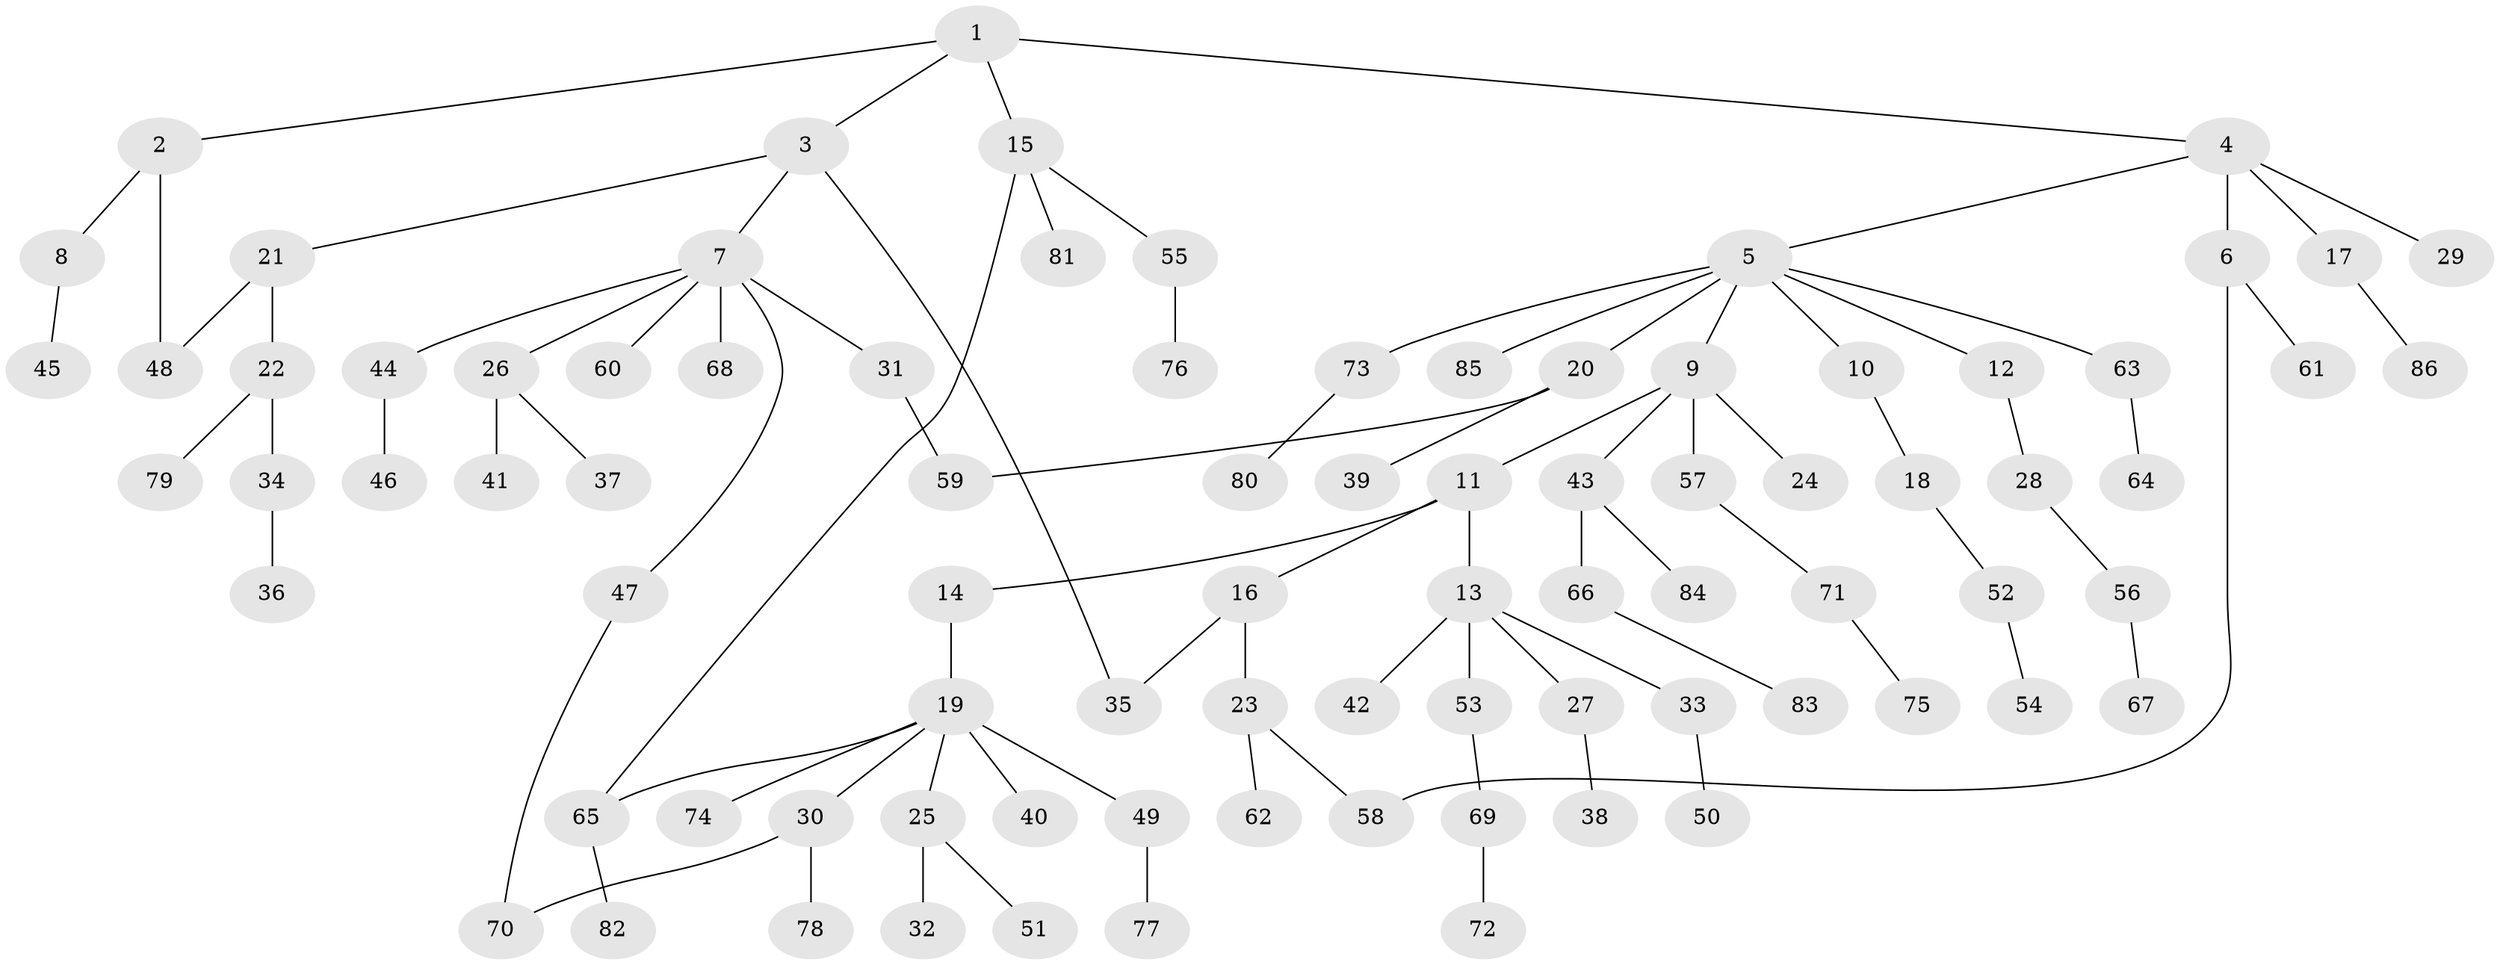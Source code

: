 // Generated by graph-tools (version 1.1) at 2025/10/02/27/25 16:10:51]
// undirected, 86 vertices, 91 edges
graph export_dot {
graph [start="1"]
  node [color=gray90,style=filled];
  1;
  2;
  3;
  4;
  5;
  6;
  7;
  8;
  9;
  10;
  11;
  12;
  13;
  14;
  15;
  16;
  17;
  18;
  19;
  20;
  21;
  22;
  23;
  24;
  25;
  26;
  27;
  28;
  29;
  30;
  31;
  32;
  33;
  34;
  35;
  36;
  37;
  38;
  39;
  40;
  41;
  42;
  43;
  44;
  45;
  46;
  47;
  48;
  49;
  50;
  51;
  52;
  53;
  54;
  55;
  56;
  57;
  58;
  59;
  60;
  61;
  62;
  63;
  64;
  65;
  66;
  67;
  68;
  69;
  70;
  71;
  72;
  73;
  74;
  75;
  76;
  77;
  78;
  79;
  80;
  81;
  82;
  83;
  84;
  85;
  86;
  1 -- 2;
  1 -- 3;
  1 -- 4;
  1 -- 15;
  2 -- 8;
  2 -- 48;
  3 -- 7;
  3 -- 21;
  3 -- 35;
  4 -- 5;
  4 -- 6;
  4 -- 17;
  4 -- 29;
  5 -- 9;
  5 -- 10;
  5 -- 12;
  5 -- 20;
  5 -- 63;
  5 -- 73;
  5 -- 85;
  6 -- 61;
  6 -- 58;
  7 -- 26;
  7 -- 31;
  7 -- 44;
  7 -- 47;
  7 -- 60;
  7 -- 68;
  8 -- 45;
  9 -- 11;
  9 -- 24;
  9 -- 43;
  9 -- 57;
  10 -- 18;
  11 -- 13;
  11 -- 14;
  11 -- 16;
  12 -- 28;
  13 -- 27;
  13 -- 33;
  13 -- 42;
  13 -- 53;
  14 -- 19;
  15 -- 55;
  15 -- 81;
  15 -- 65;
  16 -- 23;
  16 -- 35;
  17 -- 86;
  18 -- 52;
  19 -- 25;
  19 -- 30;
  19 -- 40;
  19 -- 49;
  19 -- 65;
  19 -- 74;
  20 -- 39;
  20 -- 59;
  21 -- 22;
  21 -- 48;
  22 -- 34;
  22 -- 79;
  23 -- 58;
  23 -- 62;
  25 -- 32;
  25 -- 51;
  26 -- 37;
  26 -- 41;
  27 -- 38;
  28 -- 56;
  30 -- 78;
  30 -- 70;
  31 -- 59;
  33 -- 50;
  34 -- 36;
  43 -- 66;
  43 -- 84;
  44 -- 46;
  47 -- 70;
  49 -- 77;
  52 -- 54;
  53 -- 69;
  55 -- 76;
  56 -- 67;
  57 -- 71;
  63 -- 64;
  65 -- 82;
  66 -- 83;
  69 -- 72;
  71 -- 75;
  73 -- 80;
}
